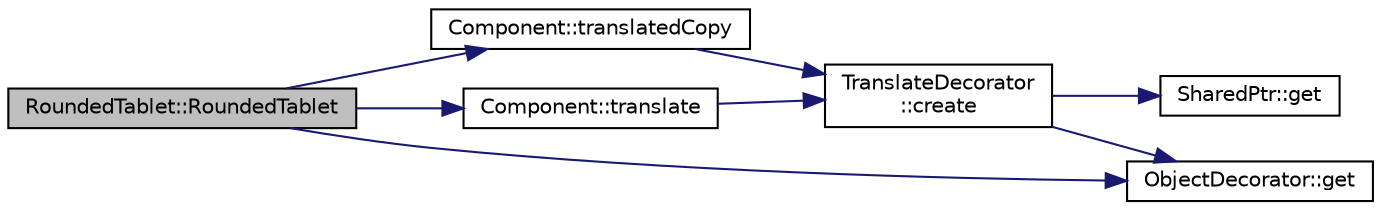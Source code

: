 digraph "RoundedTablet::RoundedTablet"
{
  edge [fontname="Helvetica",fontsize="10",labelfontname="Helvetica",labelfontsize="10"];
  node [fontname="Helvetica",fontsize="10",shape=record];
  rankdir="LR";
  Node1 [label="RoundedTablet::RoundedTablet",height=0.2,width=0.4,color="black", fillcolor="grey75", style="filled" fontcolor="black"];
  Node1 -> Node2 [color="midnightblue",fontsize="10",style="solid",fontname="Helvetica"];
  Node2 [label="Component::translatedCopy",height=0.2,width=0.4,color="black", fillcolor="white", style="filled",URL="$classComponent.html#a871a9cc554e6c5bfa195215fa011e416",tooltip="Translate the component."];
  Node2 -> Node3 [color="midnightblue",fontsize="10",style="solid",fontname="Helvetica"];
  Node3 [label="TranslateDecorator\l::create",height=0.2,width=0.4,color="black", fillcolor="white", style="filled",URL="$classTranslateDecorator.html#a1dcad9f08c75e2cfe13718aea9012f88",tooltip="Default factory method."];
  Node3 -> Node4 [color="midnightblue",fontsize="10",style="solid",fontname="Helvetica"];
  Node4 [label="SharedPtr::get",height=0.2,width=0.4,color="black", fillcolor="white", style="filled",URL="$classSharedPtr.html#ac747048e189c896c11f0b436d02fc5e1",tooltip="Gets the pointer hold."];
  Node3 -> Node5 [color="midnightblue",fontsize="10",style="solid",fontname="Helvetica"];
  Node5 [label="ObjectDecorator::get",height=0.2,width=0.4,color="black", fillcolor="white", style="filled",URL="$classObjectDecorator.html#a0021fca00921a5a48b4507612dc65c74",tooltip="Get the internally hold pointer. Const version."];
  Node1 -> Node6 [color="midnightblue",fontsize="10",style="solid",fontname="Helvetica"];
  Node6 [label="Component::translate",height=0.2,width=0.4,color="black", fillcolor="white", style="filled",URL="$classComponent.html#ad6dc21a828b8eebedf66f7e27a80799d",tooltip="Translate the component."];
  Node6 -> Node3 [color="midnightblue",fontsize="10",style="solid",fontname="Helvetica"];
  Node1 -> Node5 [color="midnightblue",fontsize="10",style="solid",fontname="Helvetica"];
}
